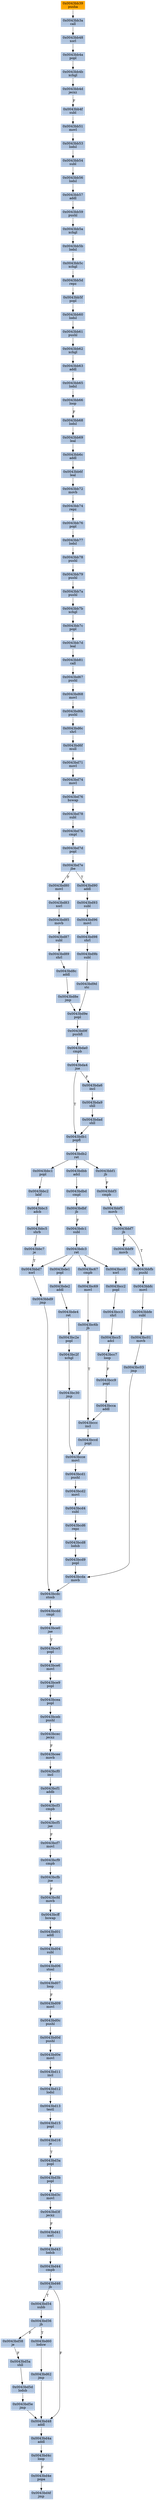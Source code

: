 strict digraph G {
	graph [bgcolor=transparent,
		name=G
	];
	node [color=lightsteelblue,
		fillcolor=lightsteelblue,
		shape=rectangle,
		style=filled
	];
	"0x0043bde4"	[label="0x0043bde4
ret"];
	"0x0043bc2e"	[label="0x0043bc2e
popl"];
	"0x0043bde4" -> "0x0043bc2e"	[color="#000000"];
	"0x0043bd80"	[label="0x0043bd80
movl"];
	"0x0043bd83"	[label="0x0043bd83
xorl"];
	"0x0043bd80" -> "0x0043bd83"	[color="#000000"];
	"0x0043bb5f"	[label="0x0043bb5f
popl"];
	"0x0043bb60"	[label="0x0043bb60
lodsl"];
	"0x0043bb5f" -> "0x0043bb60"	[color="#000000"];
	"0x0043bcdd"	[label="0x0043bcdd
cmpl"];
	"0x0043bce0"	[label="0x0043bce0
jae"];
	"0x0043bcdd" -> "0x0043bce0"	[color="#000000"];
	"0x0043bcda"	[label="0x0043bcda
movb"];
	"0x0043bcdc"	[label="0x0043bcdc
stosb"];
	"0x0043bcda" -> "0x0043bcdc"	[color="#000000"];
	"0x0043bb77"	[label="0x0043bb77
lodsl"];
	"0x0043bb78"	[label="0x0043bb78
pushl"];
	"0x0043bb77" -> "0x0043bb78"	[color="#000000"];
	"0x0043bda4"	[label="0x0043bda4
jne"];
	"0x0043bdb1"	[label="0x0043bdb1
popfl"];
	"0x0043bda4" -> "0x0043bdb1"	[color="#000000",
		label=T];
	"0x0043bda6"	[label="0x0043bda6
incl"];
	"0x0043bda4" -> "0x0043bda6"	[color="#000000",
		label=F];
	"0x0043bda9"	[label="0x0043bda9
shll"];
	"0x0043bdad"	[label="0x0043bdad
shll"];
	"0x0043bda9" -> "0x0043bdad"	[color="#000000"];
	"0x0043bb4a"	[label="0x0043bb4a
popl"];
	"0x0043bb4b"	[label="0x0043bb4b
xchgl"];
	"0x0043bb4a" -> "0x0043bb4b"	[color="#000000"];
	"0x0043bcce"	[label="0x0043bcce
movl"];
	"0x0043bcd1"	[label="0x0043bcd1
pushl"];
	"0x0043bcce" -> "0x0043bcd1"	[color="#000000"];
	"0x0043bd6f"	[label="0x0043bd6f
mull"];
	"0x0043bd71"	[label="0x0043bd71
movl"];
	"0x0043bd6f" -> "0x0043bd71"	[color="#000000"];
	"0x0043bdc1"	[label="0x0043bdc1
subl"];
	"0x0043bdc3"	[label="0x0043bdc3
ret"];
	"0x0043bdc1" -> "0x0043bdc3"	[color="#000000"];
	"0x0043bb72"	[label="0x0043bb72
movb"];
	"0x0043bb74"	[label="0x0043bb74
repz"];
	"0x0043bb72" -> "0x0043bb74"	[color="#000000"];
	"0x0043bc2f"	[label="0x0043bc2f
xchgl"];
	"0x0043bc30"	[label="0x0043bc30
jmp"];
	"0x0043bc2f" -> "0x0043bc30"	[color="#000000"];
	"0x0043bceb"	[label="0x0043bceb
pushl"];
	"0x0043bcec"	[label="0x0043bcec
jecxz"];
	"0x0043bceb" -> "0x0043bcec"	[color="#000000"];
	"0x0043bcd8"	[label="0x0043bcd8
lodsb"];
	"0x0043bcd9"	[label="0x0043bcd9
popl"];
	"0x0043bcd8" -> "0x0043bcd9"	[color="#000000"];
	"0x0043bdb2"	[label="0x0043bdb2
ret"];
	"0x0043bbc1"	[label="0x0043bbc1
popl"];
	"0x0043bdb2" -> "0x0043bbc1"	[color="#000000"];
	"0x0043bbf1"	[label="0x0043bbf1
jb"];
	"0x0043bdb2" -> "0x0043bbf1"	[color="#000000"];
	"0x0043bdbb"	[label="0x0043bdbb
adcl"];
	"0x0043bdb2" -> "0x0043bdbb"	[color="#000000"];
	"0x0043bd04"	[label="0x0043bd04
subl"];
	"0x0043bd06"	[label="0x0043bd06
stosl"];
	"0x0043bd04" -> "0x0043bd06"	[color="#000000"];
	"0x0043bbc2"	[label="0x0043bbc2
lahf"];
	"0x0043bbc1" -> "0x0043bbc2"	[color="#000000"];
	"0x0043bd89"	[label="0x0043bd89
shrl"];
	"0x0043bd8c"	[label="0x0043bd8c
addl"];
	"0x0043bd89" -> "0x0043bd8c"	[color="#000000"];
	"0x0043bbf7"	[label="0x0043bbf7
jb"];
	"0x0043bbfb"	[label="0x0043bbfb
pushl"];
	"0x0043bbf7" -> "0x0043bbfb"	[color="#000000",
		label=T];
	"0x0043bbf9"	[label="0x0043bbf9
movb"];
	"0x0043bbf7" -> "0x0043bbf9"	[color="#000000",
		label=F];
	"0x0043bb7a"	[label="0x0043bb7a
pushl"];
	"0x0043bb7b"	[label="0x0043bb7b
xchgl"];
	"0x0043bb7a" -> "0x0043bb7b"	[color="#000000"];
	"0x0043bdbd"	[label="0x0043bdbd
cmpl"];
	"0x0043bdbf"	[label="0x0043bdbf
jb"];
	"0x0043bdbd" -> "0x0043bdbf"	[color="#000000"];
	"0x0043bdb1" -> "0x0043bdb2"	[color="#000000"];
	"0x0043bd7d"	[label="0x0043bd7d
popl"];
	"0x0043bd7e"	[label="0x0043bd7e
jbe"];
	"0x0043bd7d" -> "0x0043bd7e"	[color="#000000"];
	"0x0043bd13"	[label="0x0043bd13
testl"];
	"0x0043bd15"	[label="0x0043bd15
popl"];
	"0x0043bd13" -> "0x0043bd15"	[color="#000000"];
	"0x0043bd46"	[label="0x0043bd46
jb"];
	"0x0043bd54"	[label="0x0043bd54
subb"];
	"0x0043bd46" -> "0x0043bd54"	[color="#000000",
		label=T];
	"0x0043bd48"	[label="0x0043bd48
addl"];
	"0x0043bd46" -> "0x0043bd48"	[color="#000000",
		label=F];
	"0x0043bcd4"	[label="0x0043bcd4
subl"];
	"0x0043bcd6"	[label="0x0043bcd6
repz"];
	"0x0043bcd4" -> "0x0043bcd6"	[color="#000000"];
	"0x0043bcc9"	[label="0x0043bcc9
popl"];
	"0x0043bcca"	[label="0x0043bcca
addl"];
	"0x0043bcc9" -> "0x0043bcca"	[color="#000000"];
	"0x0043bd11"	[label="0x0043bd11
incl"];
	"0x0043bd12"	[label="0x0043bd12
lodsl"];
	"0x0043bd11" -> "0x0043bd12"	[color="#000000"];
	"0x0043bd76"	[label="0x0043bd76
bswap"];
	"0x0043bd78"	[label="0x0043bd78
subl"];
	"0x0043bd76" -> "0x0043bd78"	[color="#000000"];
	"0x0043bbf5"	[label="0x0043bbf5
movb"];
	"0x0043bbf5" -> "0x0043bbf7"	[color="#000000"];
	"0x0043bbf3"	[label="0x0043bbf3
cmpb"];
	"0x0043bbf1" -> "0x0043bbf3"	[color="#000000",
		label=F];
	"0x0043bd74"	[label="0x0043bd74
movl"];
	"0x0043bd71" -> "0x0043bd74"	[color="#000000"];
	"0x0043bd85"	[label="0x0043bd85
movb"];
	"0x0043bd87"	[label="0x0043bd87
subl"];
	"0x0043bd85" -> "0x0043bd87"	[color="#000000"];
	"0x0043bd7b"	[label="0x0043bd7b
cmpl"];
	"0x0043bd78" -> "0x0043bd7b"	[color="#000000"];
	"0x0043bb5d"	[label="0x0043bb5d
repz"];
	"0x0043bb5d" -> "0x0043bb5f"	[color="#000000"];
	"0x0043bb7d"	[label="0x0043bb7d
leal"];
	"0x0043bb81"	[label="0x0043bb81
call"];
	"0x0043bb7d" -> "0x0043bb81"	[color="#000000"];
	"0x0043bd9b"	[label="0x0043bd9b
subl"];
	"0x0043bd9d"	[label="0x0043bd9d
stc"];
	"0x0043bd9b" -> "0x0043bd9d"	[color="#000000"];
	"0x0043bb5a"	[label="0x0043bb5a
xchgl"];
	"0x0043bb5b"	[label="0x0043bb5b
lodsl"];
	"0x0043bb5a" -> "0x0043bb5b"	[color="#000000"];
	"0x0043bd83" -> "0x0043bd85"	[color="#000000"];
	"0x0043bd44"	[label="0x0043bd44
cmpb"];
	"0x0043bd44" -> "0x0043bd46"	[color="#000000"];
	"0x0043bc69"	[label="0x0043bc69
movl"];
	"0x0043bc6b"	[label="0x0043bc6b
jb"];
	"0x0043bc69" -> "0x0043bc6b"	[color="#000000"];
	"0x0043bd98"	[label="0x0043bd98
shrl"];
	"0x0043bd98" -> "0x0043bd9b"	[color="#000000"];
	"0x0043bcfb"	[label="0x0043bcfb
jne"];
	"0x0043bcfd"	[label="0x0043bcfd
movb"];
	"0x0043bcfb" -> "0x0043bcfd"	[color="#000000",
		label=F];
	"0x0043bcc0"	[label="0x0043bcc0
xorl"];
	"0x0043bcc2"	[label="0x0043bcc2
popl"];
	"0x0043bcc0" -> "0x0043bcc2"	[color="#000000"];
	"0x0043bbfc"	[label="0x0043bbfc
movl"];
	"0x0043bbfb" -> "0x0043bbfc"	[color="#000000"];
	"0x0043bb39"	[color=lightgrey,
		fillcolor=orange,
		label="0x0043bb39
pusha"];
	"0x0043bb3a"	[label="0x0043bb3a
call"];
	"0x0043bb39" -> "0x0043bb3a"	[color="#000000"];
	"0x0043bb7c"	[label="0x0043bb7c
popl"];
	"0x0043bb7c" -> "0x0043bb7d"	[color="#000000"];
	"0x0043bb4d"	[label="0x0043bb4d
jecxz"];
	"0x0043bb4b" -> "0x0043bb4d"	[color="#000000"];
	"0x0043bd7e" -> "0x0043bd80"	[color="#000000",
		label=F];
	"0x0043bd90"	[label="0x0043bd90
addl"];
	"0x0043bd7e" -> "0x0043bd90"	[color="#000000",
		label=T];
	"0x0043bb5c"	[label="0x0043bb5c
xchgl"];
	"0x0043bb5c" -> "0x0043bb5d"	[color="#000000"];
	"0x0043bc30" -> "0x0043bcce"	[color="#000000"];
	"0x0043bce9"	[label="0x0043bce9
popl"];
	"0x0043bcea"	[label="0x0043bcea
popl"];
	"0x0043bce9" -> "0x0043bcea"	[color="#000000"];
	"0x0043bb4f"	[label="0x0043bb4f
subl"];
	"0x0043bb51"	[label="0x0043bb51
movl"];
	"0x0043bb4f" -> "0x0043bb51"	[color="#000000"];
	"0x0043bcc5"	[label="0x0043bcc5
adcl"];
	"0x0043bcc7"	[label="0x0043bcc7
loop"];
	"0x0043bcc5" -> "0x0043bcc7"	[color="#000000"];
	"0x0043bd93"	[label="0x0043bd93
subl"];
	"0x0043bd96"	[label="0x0043bd96
movl"];
	"0x0043bd93" -> "0x0043bd96"	[color="#000000"];
	"0x0043bd12" -> "0x0043bd13"	[color="#000000"];
	"0x0043bd0e"	[label="0x0043bd0e
movl"];
	"0x0043bd0e" -> "0x0043bd11"	[color="#000000"];
	"0x0043bb61"	[label="0x0043bb61
pushl"];
	"0x0043bb60" -> "0x0043bb61"	[color="#000000"];
	"0x0043bb48"	[label="0x0043bb48
xorl"];
	"0x0043bb3a" -> "0x0043bb48"	[color="#000000"];
	"0x0043bd3c"	[label="0x0043bd3c
movl"];
	"0x0043bd3f"	[label="0x0043bd3f
jecxz"];
	"0x0043bd3c" -> "0x0043bd3f"	[color="#000000"];
	"0x0043bb63"	[label="0x0043bb63
addl"];
	"0x0043bb65"	[label="0x0043bb65
lodsl"];
	"0x0043bb63" -> "0x0043bb65"	[color="#000000"];
	"0x0043bccc"	[label="0x0043bccc
incl"];
	"0x0043bccd"	[label="0x0043bccd
popl"];
	"0x0043bccc" -> "0x0043bccd"	[color="#000000"];
	"0x0043bcd9" -> "0x0043bcda"	[color="#000000"];
	"0x0043bbc3"	[label="0x0043bbc3
adcb"];
	"0x0043bbc2" -> "0x0043bbc3"	[color="#000000"];
	"0x0043bd56"	[label="0x0043bd56
jb"];
	"0x0043bd54" -> "0x0043bd56"	[color="#000000"];
	"0x0043bde1"	[label="0x0043bde1
popl"];
	"0x0043bde2"	[label="0x0043bde2
addl"];
	"0x0043bde1" -> "0x0043bde2"	[color="#000000"];
	"0x0043bda0"	[label="0x0043bda0
cmpb"];
	"0x0043bda0" -> "0x0043bda4"	[color="#000000"];
	"0x0043bd4c"	[label="0x0043bd4c
loop"];
	"0x0043bd4e"	[label="0x0043bd4e
popa"];
	"0x0043bd4c" -> "0x0043bd4e"	[color="#000000",
		label=F];
	"0x0043bd90" -> "0x0043bd93"	[color="#000000"];
	"0x0043bcf0"	[label="0x0043bcf0
incl"];
	"0x0043bcf1"	[label="0x0043bcf1
addb"];
	"0x0043bcf0" -> "0x0043bcf1"	[color="#000000"];
	"0x0043bb62"	[label="0x0043bb62
xchgl"];
	"0x0043bb61" -> "0x0043bb62"	[color="#000000"];
	"0x0043bb5b" -> "0x0043bb5c"	[color="#000000"];
	"0x0043bcff"	[label="0x0043bcff
bswap"];
	"0x0043bcfd" -> "0x0043bcff"	[color="#000000"];
	"0x0043bd16"	[label="0x0043bd16
je"];
	"0x0043bd15" -> "0x0043bd16"	[color="#000000"];
	"0x0043bd60"	[label="0x0043bd60
lodsw"];
	"0x0043bd62"	[label="0x0043bd62
jmp"];
	"0x0043bd60" -> "0x0043bd62"	[color="#000000"];
	"0x0043bd9e"	[label="0x0043bd9e
popl"];
	"0x0043bd9d" -> "0x0043bd9e"	[color="#000000"];
	"0x0043bbfe"	[label="0x0043bbfe
subl"];
	"0x0043bbfc" -> "0x0043bbfe"	[color="#000000"];
	"0x0043bcd6" -> "0x0043bcd8"	[color="#000000"];
	"0x0043bd09"	[label="0x0043bd09
movl"];
	"0x0043bd0c"	[label="0x0043bd0c
pushl"];
	"0x0043bd09" -> "0x0043bd0c"	[color="#000000"];
	"0x0043bce5"	[label="0x0043bce5
popl"];
	"0x0043bce0" -> "0x0043bce5"	[color="#000000",
		label=T];
	"0x0043bc01"	[label="0x0043bc01
movb"];
	"0x0043bbfe" -> "0x0043bc01"	[color="#000000"];
	"0x0043bd8e"	[label="0x0043bd8e
jmp"];
	"0x0043bd8c" -> "0x0043bd8e"	[color="#000000"];
	"0x0043bd62" -> "0x0043bd48"	[color="#000000"];
	"0x0043bd01"	[label="0x0043bd01
addl"];
	"0x0043bcff" -> "0x0043bd01"	[color="#000000"];
	"0x0043bd7b" -> "0x0043bd7d"	[color="#000000"];
	"0x0043bd41"	[label="0x0043bd41
xorl"];
	"0x0043bd3f" -> "0x0043bd41"	[color="#000000",
		label=F];
	"0x0043bb68"	[label="0x0043bb68
lodsl"];
	"0x0043bb69"	[label="0x0043bb69
leal"];
	"0x0043bb68" -> "0x0043bb69"	[color="#000000"];
	"0x0043bd0d"	[label="0x0043bd0d
pushl"];
	"0x0043bd0c" -> "0x0043bd0d"	[color="#000000"];
	"0x0043bd58"	[label="0x0043bd58
je"];
	"0x0043bd5a"	[label="0x0043bd5a
shll"];
	"0x0043bd58" -> "0x0043bd5a"	[color="#000000",
		label=F];
	"0x0043bd4a"	[label="0x0043bd4a
addl"];
	"0x0043bd4a" -> "0x0043bd4c"	[color="#000000"];
	"0x0043bd87" -> "0x0043bd89"	[color="#000000"];
	"0x0043bbd7"	[label="0x0043bbd7
xorl"];
	"0x0043bbd9"	[label="0x0043bbd9
jmp"];
	"0x0043bbd7" -> "0x0043bbd9"	[color="#000000"];
	"0x0043bb6f"	[label="0x0043bb6f
leal"];
	"0x0043bb6f" -> "0x0043bb72"	[color="#000000"];
	"0x0043bb79"	[label="0x0043bb79
pushl"];
	"0x0043bb79" -> "0x0043bb7a"	[color="#000000"];
	"0x0043bb53"	[label="0x0043bb53
lodsl"];
	"0x0043bb51" -> "0x0043bb53"	[color="#000000"];
	"0x0043bd4f"	[label="0x0043bd4f
jmp"];
	"0x0043bb76"	[label="0x0043bb76
popl"];
	"0x0043bb76" -> "0x0043bb77"	[color="#000000"];
	"0x0043bd07"	[label="0x0043bd07
loop"];
	"0x0043bd06" -> "0x0043bd07"	[color="#000000"];
	"0x0043bdad" -> "0x0043bdb1"	[color="#000000"];
	"0x0043bd67"	[label="0x0043bd67
pushl"];
	"0x0043bb81" -> "0x0043bd67"	[color="#000000"];
	"0x0043bd01" -> "0x0043bd04"	[color="#000000"];
	"0x0043bb57"	[label="0x0043bb57
addl"];
	"0x0043bb59"	[label="0x0043bb59
pushl"];
	"0x0043bb57" -> "0x0043bb59"	[color="#000000"];
	"0x0043bd4e" -> "0x0043bd4f"	[color="#000000"];
	"0x0043bc03"	[label="0x0043bc03
jmp"];
	"0x0043bc03" -> "0x0043bcda"	[color="#000000"];
	"0x0043bd9f"	[label="0x0043bd9f
pushfl"];
	"0x0043bd9f" -> "0x0043bda0"	[color="#000000"];
	"0x0043bb54"	[label="0x0043bb54
subl"];
	"0x0043bb56"	[label="0x0043bb56
lodsl"];
	"0x0043bb54" -> "0x0043bb56"	[color="#000000"];
	"0x0043bb74" -> "0x0043bb76"	[color="#000000"];
	"0x0043bb53" -> "0x0043bb54"	[color="#000000"];
	"0x0043bc01" -> "0x0043bc03"	[color="#000000"];
	"0x0043bde2" -> "0x0043bde4"	[color="#000000"];
	"0x0043bd5e"	[label="0x0043bd5e
jmp"];
	"0x0043bd5e" -> "0x0043bd48"	[color="#000000"];
	"0x0043bd6c"	[label="0x0043bd6c
shrl"];
	"0x0043bd6c" -> "0x0043bd6f"	[color="#000000"];
	"0x0043bd43"	[label="0x0043bd43
lodsb"];
	"0x0043bd41" -> "0x0043bd43"	[color="#000000"];
	"0x0043bcf3"	[label="0x0043bcf3
cmpb"];
	"0x0043bcf5"	[label="0x0043bcf5
jae"];
	"0x0043bcf3" -> "0x0043bcf5"	[color="#000000"];
	"0x0043bd96" -> "0x0043bd98"	[color="#000000"];
	"0x0043bcc3"	[label="0x0043bcc3
shrl"];
	"0x0043bcc2" -> "0x0043bcc3"	[color="#000000"];
	"0x0043bb7b" -> "0x0043bb7c"	[color="#000000"];
	"0x0043bd56" -> "0x0043bd60"	[color="#000000",
		label=T];
	"0x0043bd56" -> "0x0043bd58"	[color="#000000",
		label=F];
	"0x0043bda6" -> "0x0043bda9"	[color="#000000"];
	"0x0043bbf9" -> "0x0043bbfb"	[color="#000000"];
	"0x0043bd6b"	[label="0x0043bd6b
pushl"];
	"0x0043bd6b" -> "0x0043bd6c"	[color="#000000"];
	"0x0043bbc5"	[label="0x0043bbc5
shrb"];
	"0x0043bbc7"	[label="0x0043bbc7
je"];
	"0x0043bbc5" -> "0x0043bbc7"	[color="#000000"];
	"0x0043bb56" -> "0x0043bb57"	[color="#000000"];
	"0x0043bbd9" -> "0x0043bcdc"	[color="#000000"];
	"0x0043bd3a"	[label="0x0043bd3a
popl"];
	"0x0043bd16" -> "0x0043bd3a"	[color="#000000",
		label=T];
	"0x0043bd48" -> "0x0043bd4a"	[color="#000000"];
	"0x0043bcf7"	[label="0x0043bcf7
movl"];
	"0x0043bcf5" -> "0x0043bcf7"	[color="#000000",
		label=F];
	"0x0043bdc3" -> "0x0043bcc0"	[color="#000000"];
	"0x0043bdc3" -> "0x0043bde1"	[color="#000000"];
	"0x0043bdc3" -> "0x0043bbd7"	[color="#000000"];
	"0x0043bc67"	[label="0x0043bc67
cmpb"];
	"0x0043bdc3" -> "0x0043bc67"	[color="#000000"];
	"0x0043bce6"	[label="0x0043bce6
movl"];
	"0x0043bce5" -> "0x0043bce6"	[color="#000000"];
	"0x0043bce6" -> "0x0043bce9"	[color="#000000"];
	"0x0043bb78" -> "0x0043bb79"	[color="#000000"];
	"0x0043bd74" -> "0x0043bd76"	[color="#000000"];
	"0x0043bb59" -> "0x0043bb5a"	[color="#000000"];
	"0x0043bcf1" -> "0x0043bcf3"	[color="#000000"];
	"0x0043bccd" -> "0x0043bcce"	[color="#000000"];
	"0x0043bb4d" -> "0x0043bb4f"	[color="#000000",
		label=F];
	"0x0043bd68"	[label="0x0043bd68
movl"];
	"0x0043bd67" -> "0x0043bd68"	[color="#000000"];
	"0x0043bb6c"	[label="0x0043bb6c
addl"];
	"0x0043bb6c" -> "0x0043bb6f"	[color="#000000"];
	"0x0043bcee"	[label="0x0043bcee
movb"];
	"0x0043bcec" -> "0x0043bcee"	[color="#000000",
		label=F];
	"0x0043bd8e" -> "0x0043bd9e"	[color="#000000"];
	"0x0043bcc3" -> "0x0043bcc5"	[color="#000000"];
	"0x0043bb69" -> "0x0043bb6c"	[color="#000000"];
	"0x0043bd0d" -> "0x0043bd0e"	[color="#000000"];
	"0x0043bcea" -> "0x0043bceb"	[color="#000000"];
	"0x0043bd5d"	[label="0x0043bd5d
lodsb"];
	"0x0043bd5a" -> "0x0043bd5d"	[color="#000000"];
	"0x0043bd9e" -> "0x0043bd9f"	[color="#000000"];
	"0x0043bb66"	[label="0x0043bb66
loop"];
	"0x0043bb66" -> "0x0043bb68"	[color="#000000",
		label=F];
	"0x0043bcc7" -> "0x0043bcc9"	[color="#000000",
		label=F];
	"0x0043bd43" -> "0x0043bd44"	[color="#000000"];
	"0x0043bb48" -> "0x0043bb4a"	[color="#000000"];
	"0x0043bdbf" -> "0x0043bdc1"	[color="#000000",
		label=F];
	"0x0043bb65" -> "0x0043bb66"	[color="#000000"];
	"0x0043bc6b" -> "0x0043bccc"	[color="#000000",
		label=T];
	"0x0043bd5d" -> "0x0043bd5e"	[color="#000000"];
	"0x0043bcca" -> "0x0043bccc"	[color="#000000"];
	"0x0043bd07" -> "0x0043bd09"	[color="#000000",
		label=F];
	"0x0043bb62" -> "0x0043bb63"	[color="#000000"];
	"0x0043bbc7" -> "0x0043bbd7"	[color="#000000",
		label=T];
	"0x0043bc67" -> "0x0043bc69"	[color="#000000"];
	"0x0043bd3b"	[label="0x0043bd3b
popl"];
	"0x0043bd3a" -> "0x0043bd3b"	[color="#000000"];
	"0x0043bbf3" -> "0x0043bbf5"	[color="#000000"];
	"0x0043bcd2"	[label="0x0043bcd2
movl"];
	"0x0043bcd2" -> "0x0043bcd4"	[color="#000000"];
	"0x0043bd68" -> "0x0043bd6b"	[color="#000000"];
	"0x0043bc2e" -> "0x0043bc2f"	[color="#000000"];
	"0x0043bdbb" -> "0x0043bdbd"	[color="#000000"];
	"0x0043bcd1" -> "0x0043bcd2"	[color="#000000"];
	"0x0043bcdc" -> "0x0043bcdd"	[color="#000000"];
	"0x0043bcf9"	[label="0x0043bcf9
cmpb"];
	"0x0043bcf9" -> "0x0043bcfb"	[color="#000000"];
	"0x0043bcee" -> "0x0043bcf0"	[color="#000000"];
	"0x0043bd3b" -> "0x0043bd3c"	[color="#000000"];
	"0x0043bbc3" -> "0x0043bbc5"	[color="#000000"];
	"0x0043bcf7" -> "0x0043bcf9"	[color="#000000"];
}
